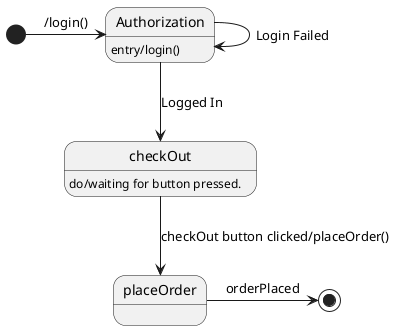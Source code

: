 @startuml stateDiagram_order
[*]->Authorization : /login()
Authorization->Authorization : Login Failed
Authorization-->checkOut : Logged In
Authorization : entry/login()
checkOut : do/waiting for button pressed.
checkOut-->placeOrder : checkOut button clicked/placeOrder()
placeOrder->[*] : orderPlaced

@enduml